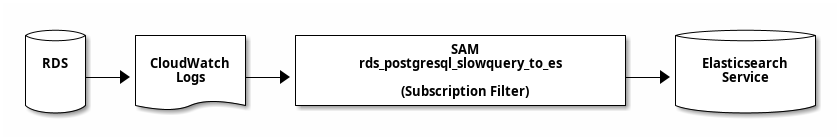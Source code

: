 @startditaa
+-----+    +----------+    +--------------------------------+    +-------------+
|     |    |          |    |               SAM              |    |             |
| RDS |    |CloudWatch|    | rds_postgresql_slowquery_to_es |    |Elasticsearch|
|  {s}+--->|   Logs   +--->|                                +--->|   Service   |
|     |    |       {d}|    |      (Subscription Filter)     |    |          {s}|
+-----+    +----------+    +--------------------------------+    +-------------+
@endditaa
